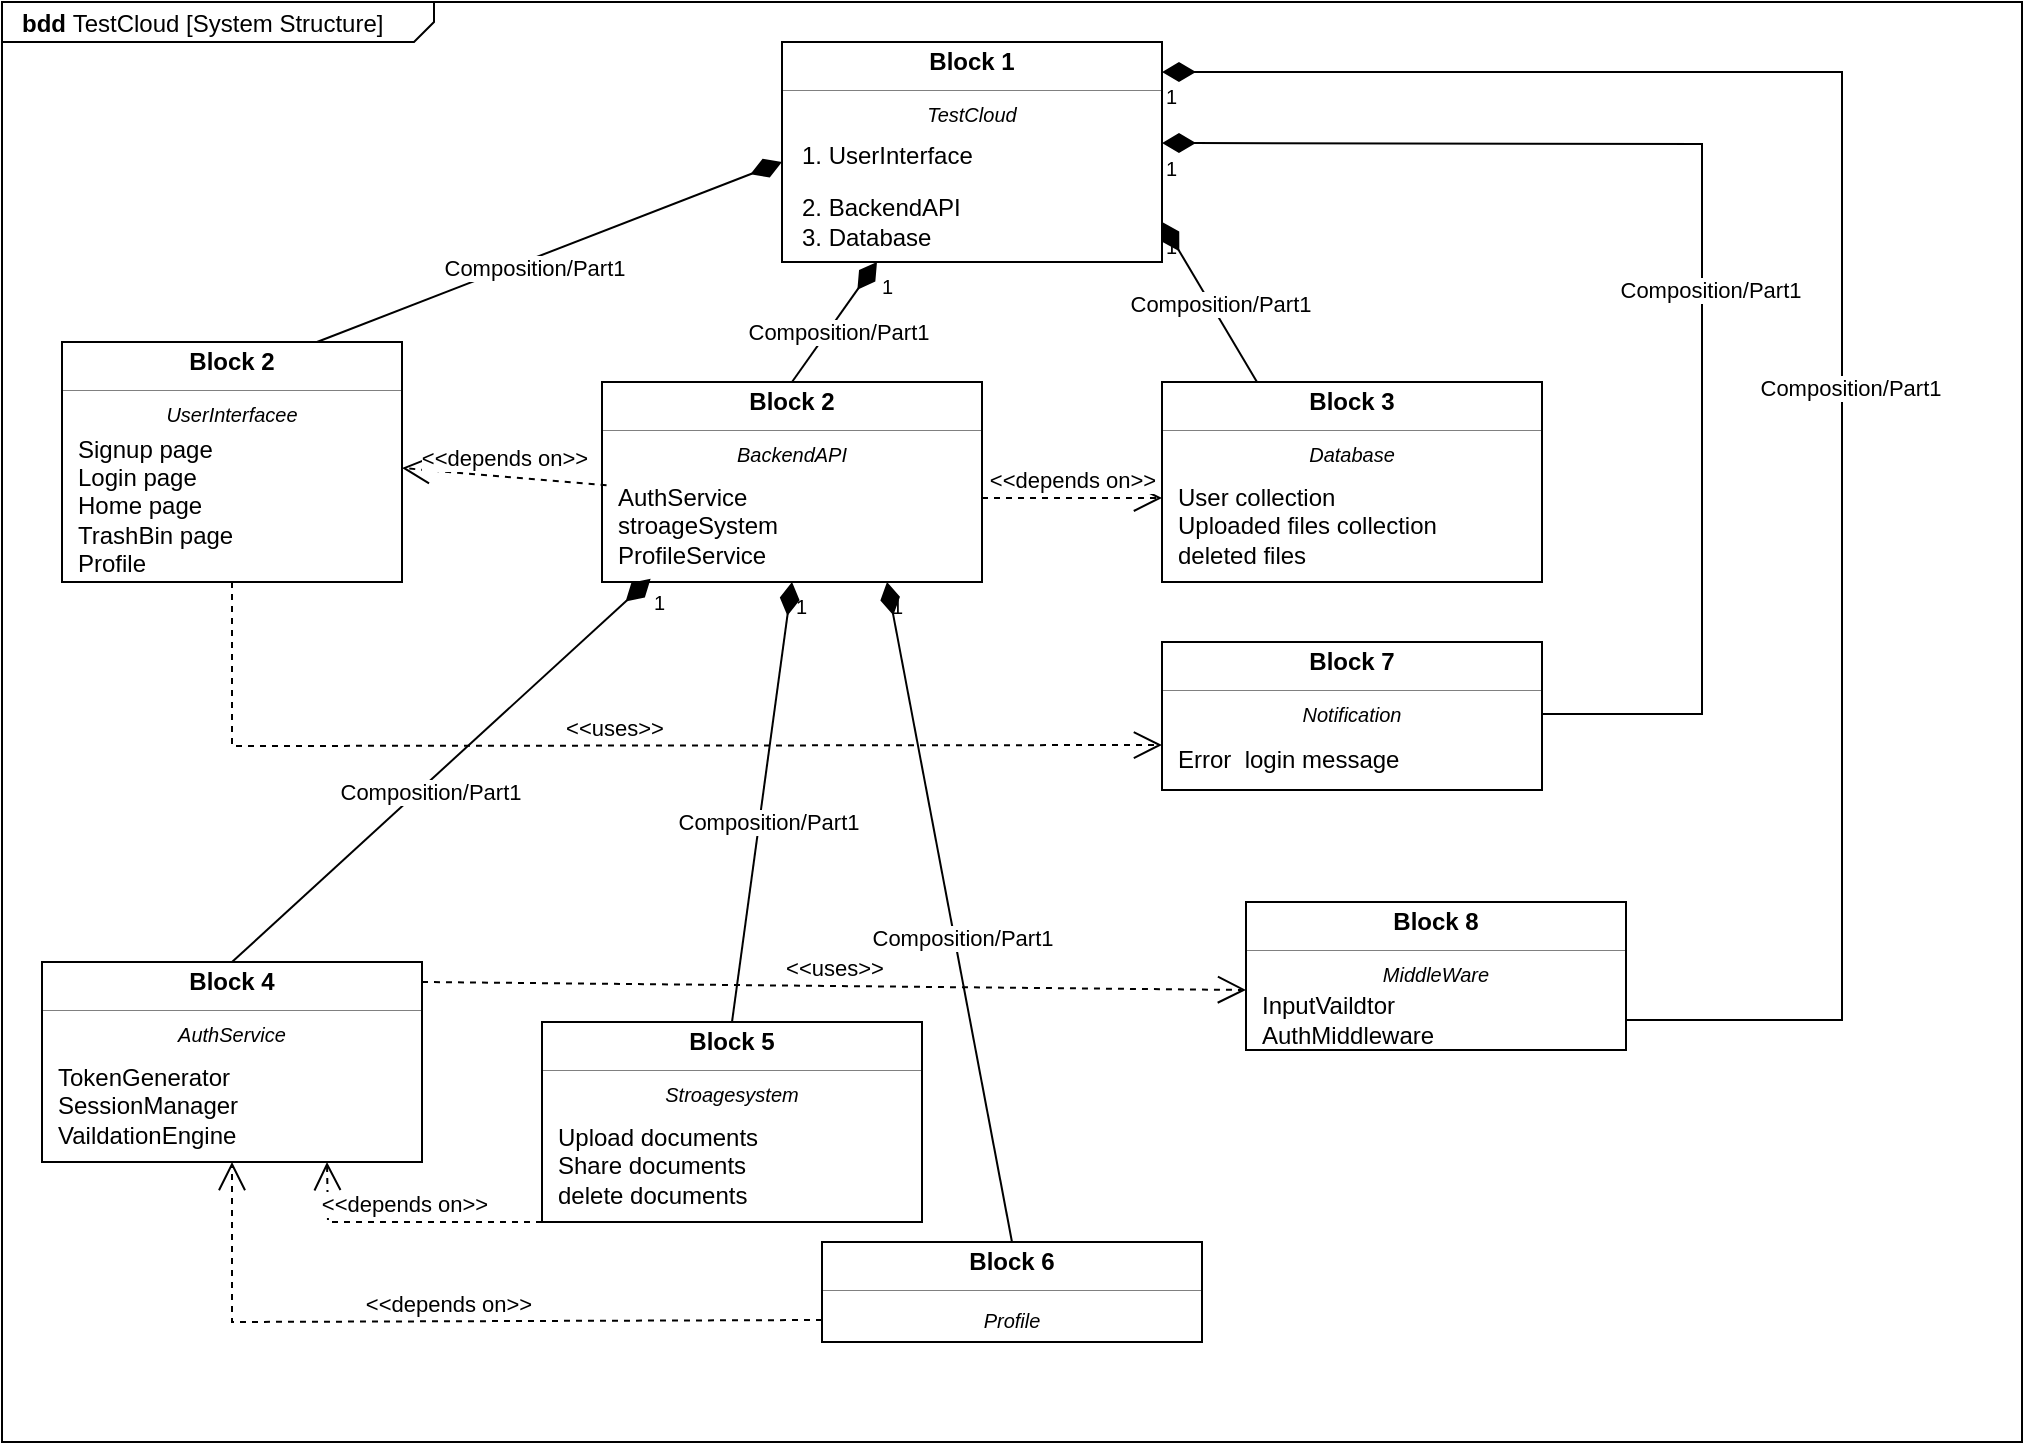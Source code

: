 <mxfile version="28.0.7">
  <diagram name="Page-1" id="_wQaGOvEec-R76-n9E7L">
    <mxGraphModel dx="1213" dy="730" grid="1" gridSize="10" guides="1" tooltips="1" connect="1" arrows="1" fold="1" page="1" pageScale="1" pageWidth="1654" pageHeight="2336" math="0" shadow="0">
      <root>
        <mxCell id="0" />
        <mxCell id="1" parent="0" />
        <mxCell id="RLe8WdKOfGkBKbHAGbFs-1" value="&lt;p style=&quot;margin:0px;margin-top:4px;margin-left:10px;text-align:left;&quot;&gt;&lt;b&gt;bdd&lt;/b&gt;&amp;nbsp;TestCloud [System Structure]&lt;/p&gt;" style="html=1;shape=mxgraph.sysml.package;labelX=216.33;align=left;spacingLeft=10;overflow=fill;recursiveResize=0;strokeWidth=1;" vertex="1" parent="1">
          <mxGeometry x="110" y="20" width="1010" height="720" as="geometry" />
        </mxCell>
        <mxCell id="RLe8WdKOfGkBKbHAGbFs-4" value="" style="strokeColor=inherit;fillColor=inherit;gradientColor=inherit;align=right;html=1;verticalAlign=bottom;endArrow=none;startArrow=diamondThin;startSize=14;startFill=1;edgeStyle=none;endFill=0;labelBackgroundColor=none;rounded=0;entryX=0.75;entryY=0;entryDx=0;entryDy=0;" edge="1" parent="RLe8WdKOfGkBKbHAGbFs-1" target="RLe8WdKOfGkBKbHAGbFs-41">
          <mxGeometry x="1" relative="1" as="geometry">
            <mxPoint x="390.001" y="80" as="sourcePoint" />
            <mxPoint x="303.859" y="170" as="targetPoint" />
            <Array as="points" />
          </mxGeometry>
        </mxCell>
        <mxCell id="RLe8WdKOfGkBKbHAGbFs-5" value="1" style="resizable=0;html=1;align=left;verticalAlign=top;labelBackgroundColor=none;fontSize=10" connectable="0" vertex="1" parent="RLe8WdKOfGkBKbHAGbFs-4">
          <mxGeometry x="-1" relative="1" as="geometry" />
        </mxCell>
        <mxCell id="RLe8WdKOfGkBKbHAGbFs-6" value="" style="resizable=0;html=1;align=right;verticalAlign=top;labelBackgroundColor=none;fontSize=10" connectable="0" vertex="1" parent="RLe8WdKOfGkBKbHAGbFs-4">
          <mxGeometry x="1" relative="1" as="geometry" />
        </mxCell>
        <mxCell id="RLe8WdKOfGkBKbHAGbFs-45" value="Composition/Part1" style="edgeLabel;html=1;align=center;verticalAlign=middle;resizable=0;points=[];" vertex="1" connectable="0" parent="RLe8WdKOfGkBKbHAGbFs-4">
          <mxGeometry x="0.08" y="4" relative="1" as="geometry">
            <mxPoint as="offset" />
          </mxGeometry>
        </mxCell>
        <mxCell id="RLe8WdKOfGkBKbHAGbFs-31" value="" style="fontStyle=1;align=center;verticalAlign=middle;childLayout=stackLayout;horizontal=1;horizontalStack=0;resizeParent=1;resizeParentMax=0;resizeLast=0;marginBottom=0;" vertex="1" parent="RLe8WdKOfGkBKbHAGbFs-1">
          <mxGeometry x="390" y="20" width="190" height="110" as="geometry" />
        </mxCell>
        <mxCell id="RLe8WdKOfGkBKbHAGbFs-32" value="Block 1" style="html=1;align=center;spacing=0;verticalAlign=middle;strokeColor=none;fillColor=none;whiteSpace=wrap;fontStyle=1;" vertex="1" parent="RLe8WdKOfGkBKbHAGbFs-31">
          <mxGeometry width="190" height="20" as="geometry" />
        </mxCell>
        <mxCell id="RLe8WdKOfGkBKbHAGbFs-33" value="" style="line;strokeWidth=0.25;fillColor=none;align=left;verticalAlign=middle;spacingTop=-1;spacingLeft=3;spacingRight=3;rotatable=0;labelPosition=right;points=[];portConstraint=eastwest;" vertex="1" parent="RLe8WdKOfGkBKbHAGbFs-31">
          <mxGeometry y="20" width="190" height="8" as="geometry" />
        </mxCell>
        <mxCell id="RLe8WdKOfGkBKbHAGbFs-34" value="TestCloud" style="html=1;align=center;spacing=0;verticalAlign=middle;strokeColor=none;fillColor=none;whiteSpace=wrap;fontSize=10;fontStyle=2;" vertex="1" parent="RLe8WdKOfGkBKbHAGbFs-31">
          <mxGeometry y="28" width="190" height="16" as="geometry" />
        </mxCell>
        <mxCell id="RLe8WdKOfGkBKbHAGbFs-35" value="1. UserInterface" style="html=1;align=left;spacing=0;spacingLeft=10;verticalAlign=middle;strokeColor=none;fillColor=none;whiteSpace=wrap;" vertex="1" parent="RLe8WdKOfGkBKbHAGbFs-31">
          <mxGeometry y="44" width="190" height="26" as="geometry" />
        </mxCell>
        <mxCell id="RLe8WdKOfGkBKbHAGbFs-36" value="2. BackendAPI&lt;div&gt;3. Database&lt;/div&gt;" style="html=1;align=left;spacing=0;spacingLeft=10;verticalAlign=middle;strokeColor=none;fillColor=none;whiteSpace=wrap;" vertex="1" parent="RLe8WdKOfGkBKbHAGbFs-31">
          <mxGeometry y="70" width="190" height="40" as="geometry" />
        </mxCell>
        <mxCell id="RLe8WdKOfGkBKbHAGbFs-40" value="" style="fontStyle=1;align=center;verticalAlign=middle;childLayout=stackLayout;horizontal=1;horizontalStack=0;resizeParent=1;resizeParentMax=0;resizeLast=0;marginBottom=0;" vertex="1" parent="RLe8WdKOfGkBKbHAGbFs-1">
          <mxGeometry x="30" y="170" width="170" height="120" as="geometry" />
        </mxCell>
        <mxCell id="RLe8WdKOfGkBKbHAGbFs-41" value="Block 2" style="html=1;align=center;spacing=0;verticalAlign=middle;strokeColor=none;fillColor=none;whiteSpace=wrap;fontStyle=1;" vertex="1" parent="RLe8WdKOfGkBKbHAGbFs-40">
          <mxGeometry width="170" height="20" as="geometry" />
        </mxCell>
        <mxCell id="RLe8WdKOfGkBKbHAGbFs-42" value="" style="line;strokeWidth=0.25;fillColor=none;align=left;verticalAlign=middle;spacingTop=-1;spacingLeft=3;spacingRight=3;rotatable=0;labelPosition=right;points=[];portConstraint=eastwest;" vertex="1" parent="RLe8WdKOfGkBKbHAGbFs-40">
          <mxGeometry y="20" width="170" height="8" as="geometry" />
        </mxCell>
        <mxCell id="RLe8WdKOfGkBKbHAGbFs-43" value="UserInterfacee" style="html=1;align=center;spacing=0;verticalAlign=middle;strokeColor=none;fillColor=none;whiteSpace=wrap;fontStyle=2;fontSize=10;" vertex="1" parent="RLe8WdKOfGkBKbHAGbFs-40">
          <mxGeometry y="28" width="170" height="16" as="geometry" />
        </mxCell>
        <mxCell id="RLe8WdKOfGkBKbHAGbFs-44" value="Signup page&lt;div&gt;Login page&lt;/div&gt;&lt;div&gt;Home page&lt;/div&gt;&lt;div&gt;TrashBin page&lt;/div&gt;&lt;div&gt;Profile&lt;/div&gt;" style="html=1;align=left;spacing=0;spacingLeft=8;verticalAlign=middle;strokeColor=none;fillColor=none;whiteSpace=wrap;" vertex="1" parent="RLe8WdKOfGkBKbHAGbFs-40">
          <mxGeometry y="44" width="170" height="76" as="geometry" />
        </mxCell>
        <mxCell id="RLe8WdKOfGkBKbHAGbFs-46" value="" style="fontStyle=1;align=center;verticalAlign=middle;childLayout=stackLayout;horizontal=1;horizontalStack=0;resizeParent=1;resizeParentMax=0;resizeLast=0;marginBottom=0;" vertex="1" parent="RLe8WdKOfGkBKbHAGbFs-1">
          <mxGeometry x="300" y="190" width="190" height="100" as="geometry" />
        </mxCell>
        <mxCell id="RLe8WdKOfGkBKbHAGbFs-47" value="Block 2" style="html=1;align=center;spacing=0;verticalAlign=middle;strokeColor=none;fillColor=none;whiteSpace=wrap;fontStyle=1;" vertex="1" parent="RLe8WdKOfGkBKbHAGbFs-46">
          <mxGeometry width="190" height="20" as="geometry" />
        </mxCell>
        <mxCell id="RLe8WdKOfGkBKbHAGbFs-48" value="" style="line;strokeWidth=0.25;fillColor=none;align=left;verticalAlign=middle;spacingTop=-1;spacingLeft=3;spacingRight=3;rotatable=0;labelPosition=right;points=[];portConstraint=eastwest;" vertex="1" parent="RLe8WdKOfGkBKbHAGbFs-46">
          <mxGeometry y="20" width="190" height="8" as="geometry" />
        </mxCell>
        <mxCell id="RLe8WdKOfGkBKbHAGbFs-49" value="BackendAPI" style="html=1;align=center;spacing=0;verticalAlign=middle;strokeColor=none;fillColor=none;whiteSpace=wrap;fontStyle=2;fontSize=10;" vertex="1" parent="RLe8WdKOfGkBKbHAGbFs-46">
          <mxGeometry y="28" width="190" height="16" as="geometry" />
        </mxCell>
        <mxCell id="RLe8WdKOfGkBKbHAGbFs-50" value="AuthService&lt;div&gt;stroageSystem&lt;/div&gt;&lt;div&gt;ProfileService&lt;/div&gt;" style="html=1;align=left;spacing=0;spacingLeft=8;verticalAlign=middle;strokeColor=none;fillColor=none;whiteSpace=wrap;" vertex="1" parent="RLe8WdKOfGkBKbHAGbFs-46">
          <mxGeometry y="44" width="190" height="56" as="geometry" />
        </mxCell>
        <mxCell id="RLe8WdKOfGkBKbHAGbFs-51" value="" style="fontStyle=1;align=center;verticalAlign=middle;childLayout=stackLayout;horizontal=1;horizontalStack=0;resizeParent=1;resizeParentMax=0;resizeLast=0;marginBottom=0;" vertex="1" parent="RLe8WdKOfGkBKbHAGbFs-1">
          <mxGeometry x="580" y="190" width="190" height="100" as="geometry" />
        </mxCell>
        <mxCell id="RLe8WdKOfGkBKbHAGbFs-52" value="Block 3" style="html=1;align=center;spacing=0;verticalAlign=middle;strokeColor=none;fillColor=none;whiteSpace=wrap;fontStyle=1;" vertex="1" parent="RLe8WdKOfGkBKbHAGbFs-51">
          <mxGeometry width="190" height="20" as="geometry" />
        </mxCell>
        <mxCell id="RLe8WdKOfGkBKbHAGbFs-53" value="" style="line;strokeWidth=0.25;fillColor=none;align=left;verticalAlign=middle;spacingTop=-1;spacingLeft=3;spacingRight=3;rotatable=0;labelPosition=right;points=[];portConstraint=eastwest;" vertex="1" parent="RLe8WdKOfGkBKbHAGbFs-51">
          <mxGeometry y="20" width="190" height="8" as="geometry" />
        </mxCell>
        <mxCell id="RLe8WdKOfGkBKbHAGbFs-54" value="Database" style="html=1;align=center;spacing=0;verticalAlign=middle;strokeColor=none;fillColor=none;whiteSpace=wrap;fontStyle=2;fontSize=10;" vertex="1" parent="RLe8WdKOfGkBKbHAGbFs-51">
          <mxGeometry y="28" width="190" height="16" as="geometry" />
        </mxCell>
        <mxCell id="RLe8WdKOfGkBKbHAGbFs-55" value="User collection&lt;div&gt;Uploaded files collection&lt;/div&gt;&lt;div&gt;deleted files&lt;/div&gt;" style="html=1;align=left;spacing=0;spacingLeft=8;verticalAlign=middle;strokeColor=none;fillColor=none;whiteSpace=wrap;" vertex="1" parent="RLe8WdKOfGkBKbHAGbFs-51">
          <mxGeometry y="44" width="190" height="56" as="geometry" />
        </mxCell>
        <mxCell id="RLe8WdKOfGkBKbHAGbFs-56" value="&amp;lt;&amp;lt;depends on&amp;gt;&amp;gt;" style="edgeStyle=none;html=1;endArrow=open;endSize=12;dashed=1;verticalAlign=bottom;rounded=0;exitX=1;exitY=0.25;exitDx=0;exitDy=0;entryX=0;entryY=0.25;entryDx=0;entryDy=0;" edge="1" parent="RLe8WdKOfGkBKbHAGbFs-1" source="RLe8WdKOfGkBKbHAGbFs-50" target="RLe8WdKOfGkBKbHAGbFs-55">
          <mxGeometry width="160" relative="1" as="geometry">
            <mxPoint x="540" y="440" as="sourcePoint" />
            <mxPoint x="700" y="440" as="targetPoint" />
          </mxGeometry>
        </mxCell>
        <mxCell id="RLe8WdKOfGkBKbHAGbFs-57" value="&amp;lt;&amp;lt;depends on&amp;gt;&amp;gt;" style="edgeStyle=none;html=1;endArrow=open;endSize=12;dashed=1;verticalAlign=bottom;rounded=0;entryX=1;entryY=0.25;entryDx=0;entryDy=0;exitX=0.012;exitY=0.137;exitDx=0;exitDy=0;exitPerimeter=0;" edge="1" parent="RLe8WdKOfGkBKbHAGbFs-1" source="RLe8WdKOfGkBKbHAGbFs-50" target="RLe8WdKOfGkBKbHAGbFs-44">
          <mxGeometry width="160" relative="1" as="geometry">
            <mxPoint x="341" y="233" as="sourcePoint" />
            <mxPoint x="370" y="350" as="targetPoint" />
          </mxGeometry>
        </mxCell>
        <mxCell id="RLe8WdKOfGkBKbHAGbFs-68" value="" style="fontStyle=1;align=center;verticalAlign=middle;childLayout=stackLayout;horizontal=1;horizontalStack=0;resizeParent=1;resizeParentMax=0;resizeLast=0;marginBottom=0;" vertex="1" parent="RLe8WdKOfGkBKbHAGbFs-1">
          <mxGeometry x="410" y="620" width="190" height="50" as="geometry" />
        </mxCell>
        <mxCell id="RLe8WdKOfGkBKbHAGbFs-69" value="Block 6" style="html=1;align=center;spacing=0;verticalAlign=middle;strokeColor=none;fillColor=none;whiteSpace=wrap;fontStyle=1;" vertex="1" parent="RLe8WdKOfGkBKbHAGbFs-68">
          <mxGeometry width="190" height="20" as="geometry" />
        </mxCell>
        <mxCell id="RLe8WdKOfGkBKbHAGbFs-70" value="" style="line;strokeWidth=0.25;fillColor=none;align=left;verticalAlign=middle;spacingTop=-1;spacingLeft=3;spacingRight=3;rotatable=0;labelPosition=right;points=[];portConstraint=eastwest;" vertex="1" parent="RLe8WdKOfGkBKbHAGbFs-68">
          <mxGeometry y="20" width="190" height="8" as="geometry" />
        </mxCell>
        <mxCell id="RLe8WdKOfGkBKbHAGbFs-71" value="Profile" style="html=1;align=center;spacing=0;verticalAlign=middle;strokeColor=none;fillColor=none;whiteSpace=wrap;fontStyle=2;fontSize=10;" vertex="1" parent="RLe8WdKOfGkBKbHAGbFs-68">
          <mxGeometry y="28" width="190" height="22" as="geometry" />
        </mxCell>
        <mxCell id="RLe8WdKOfGkBKbHAGbFs-63" value="" style="fontStyle=1;align=center;verticalAlign=middle;childLayout=stackLayout;horizontal=1;horizontalStack=0;resizeParent=1;resizeParentMax=0;resizeLast=0;marginBottom=0;" vertex="1" parent="RLe8WdKOfGkBKbHAGbFs-1">
          <mxGeometry x="270" y="510" width="190" height="100" as="geometry" />
        </mxCell>
        <mxCell id="RLe8WdKOfGkBKbHAGbFs-64" value="Block 5" style="html=1;align=center;spacing=0;verticalAlign=middle;strokeColor=none;fillColor=none;whiteSpace=wrap;fontStyle=1;" vertex="1" parent="RLe8WdKOfGkBKbHAGbFs-63">
          <mxGeometry width="190" height="20" as="geometry" />
        </mxCell>
        <mxCell id="RLe8WdKOfGkBKbHAGbFs-65" value="" style="line;strokeWidth=0.25;fillColor=none;align=left;verticalAlign=middle;spacingTop=-1;spacingLeft=3;spacingRight=3;rotatable=0;labelPosition=right;points=[];portConstraint=eastwest;" vertex="1" parent="RLe8WdKOfGkBKbHAGbFs-63">
          <mxGeometry y="20" width="190" height="8" as="geometry" />
        </mxCell>
        <mxCell id="RLe8WdKOfGkBKbHAGbFs-66" value="Stroagesystem" style="html=1;align=center;spacing=0;verticalAlign=middle;strokeColor=none;fillColor=none;whiteSpace=wrap;fontStyle=2;fontSize=10;" vertex="1" parent="RLe8WdKOfGkBKbHAGbFs-63">
          <mxGeometry y="28" width="190" height="16" as="geometry" />
        </mxCell>
        <mxCell id="RLe8WdKOfGkBKbHAGbFs-67" value="Upload documents&lt;div&gt;Share documents&lt;/div&gt;&lt;div&gt;delete documents&lt;/div&gt;" style="html=1;align=left;spacing=0;spacingLeft=8;verticalAlign=middle;strokeColor=none;fillColor=none;whiteSpace=wrap;" vertex="1" parent="RLe8WdKOfGkBKbHAGbFs-63">
          <mxGeometry y="44" width="190" height="56" as="geometry" />
        </mxCell>
        <mxCell id="RLe8WdKOfGkBKbHAGbFs-58" value="" style="fontStyle=1;align=center;verticalAlign=middle;childLayout=stackLayout;horizontal=1;horizontalStack=0;resizeParent=1;resizeParentMax=0;resizeLast=0;marginBottom=0;" vertex="1" parent="RLe8WdKOfGkBKbHAGbFs-1">
          <mxGeometry x="20" y="480" width="190" height="100" as="geometry" />
        </mxCell>
        <mxCell id="RLe8WdKOfGkBKbHAGbFs-59" value="Block 4" style="html=1;align=center;spacing=0;verticalAlign=middle;strokeColor=none;fillColor=none;whiteSpace=wrap;fontStyle=1;" vertex="1" parent="RLe8WdKOfGkBKbHAGbFs-58">
          <mxGeometry width="190" height="20" as="geometry" />
        </mxCell>
        <mxCell id="RLe8WdKOfGkBKbHAGbFs-60" value="" style="line;strokeWidth=0.25;fillColor=none;align=left;verticalAlign=middle;spacingTop=-1;spacingLeft=3;spacingRight=3;rotatable=0;labelPosition=right;points=[];portConstraint=eastwest;" vertex="1" parent="RLe8WdKOfGkBKbHAGbFs-58">
          <mxGeometry y="20" width="190" height="8" as="geometry" />
        </mxCell>
        <mxCell id="RLe8WdKOfGkBKbHAGbFs-61" value="AuthService" style="html=1;align=center;spacing=0;verticalAlign=middle;strokeColor=none;fillColor=none;whiteSpace=wrap;fontStyle=2;fontSize=10;" vertex="1" parent="RLe8WdKOfGkBKbHAGbFs-58">
          <mxGeometry y="28" width="190" height="16" as="geometry" />
        </mxCell>
        <mxCell id="RLe8WdKOfGkBKbHAGbFs-62" value="TokenGenerator&lt;br&gt;&lt;div&gt;SessionManager&lt;/div&gt;&lt;div&gt;VaildationEngine&lt;/div&gt;" style="html=1;align=left;spacing=0;spacingLeft=8;verticalAlign=middle;strokeColor=none;fillColor=none;whiteSpace=wrap;" vertex="1" parent="RLe8WdKOfGkBKbHAGbFs-58">
          <mxGeometry y="44" width="190" height="56" as="geometry" />
        </mxCell>
        <mxCell id="RLe8WdKOfGkBKbHAGbFs-89" value="" style="strokeColor=inherit;fillColor=inherit;gradientColor=inherit;align=right;html=1;verticalAlign=bottom;endArrow=none;startArrow=diamondThin;startSize=14;startFill=1;edgeStyle=none;endFill=0;labelBackgroundColor=none;rounded=0;entryX=0.5;entryY=0;entryDx=0;entryDy=0;exitX=0.128;exitY=0.97;exitDx=0;exitDy=0;exitPerimeter=0;" edge="1" parent="RLe8WdKOfGkBKbHAGbFs-1" source="RLe8WdKOfGkBKbHAGbFs-50" target="RLe8WdKOfGkBKbHAGbFs-59">
          <mxGeometry x="1" relative="1" as="geometry">
            <mxPoint x="1142.001" y="110" as="sourcePoint" />
            <mxPoint x="940" y="200" as="targetPoint" />
            <Array as="points" />
          </mxGeometry>
        </mxCell>
        <mxCell id="RLe8WdKOfGkBKbHAGbFs-90" value="1" style="resizable=0;html=1;align=left;verticalAlign=top;labelBackgroundColor=none;fontSize=10" connectable="0" vertex="1" parent="RLe8WdKOfGkBKbHAGbFs-89">
          <mxGeometry x="-1" relative="1" as="geometry" />
        </mxCell>
        <mxCell id="RLe8WdKOfGkBKbHAGbFs-91" value="" style="resizable=0;html=1;align=right;verticalAlign=top;labelBackgroundColor=none;fontSize=10" connectable="0" vertex="1" parent="RLe8WdKOfGkBKbHAGbFs-89">
          <mxGeometry x="1" relative="1" as="geometry" />
        </mxCell>
        <mxCell id="RLe8WdKOfGkBKbHAGbFs-92" value="Composition/Part1" style="edgeLabel;html=1;align=center;verticalAlign=middle;resizable=0;points=[];" vertex="1" connectable="0" parent="RLe8WdKOfGkBKbHAGbFs-89">
          <mxGeometry x="0.08" y="4" relative="1" as="geometry">
            <mxPoint as="offset" />
          </mxGeometry>
        </mxCell>
        <mxCell id="RLe8WdKOfGkBKbHAGbFs-85" value="" style="strokeColor=inherit;fillColor=inherit;gradientColor=inherit;align=right;html=1;verticalAlign=bottom;endArrow=none;startArrow=diamondThin;startSize=14;startFill=1;edgeStyle=none;endFill=0;labelBackgroundColor=none;rounded=0;entryX=0.5;entryY=0;entryDx=0;entryDy=0;exitX=0.5;exitY=1;exitDx=0;exitDy=0;" edge="1" parent="RLe8WdKOfGkBKbHAGbFs-1" source="RLe8WdKOfGkBKbHAGbFs-50" target="RLe8WdKOfGkBKbHAGbFs-64">
          <mxGeometry x="1" relative="1" as="geometry">
            <mxPoint x="1122.001" y="150" as="sourcePoint" />
            <mxPoint x="920" y="240" as="targetPoint" />
            <Array as="points" />
          </mxGeometry>
        </mxCell>
        <mxCell id="RLe8WdKOfGkBKbHAGbFs-86" value="1" style="resizable=0;html=1;align=left;verticalAlign=top;labelBackgroundColor=none;fontSize=10" connectable="0" vertex="1" parent="RLe8WdKOfGkBKbHAGbFs-85">
          <mxGeometry x="-1" relative="1" as="geometry" />
        </mxCell>
        <mxCell id="RLe8WdKOfGkBKbHAGbFs-87" value="" style="resizable=0;html=1;align=right;verticalAlign=top;labelBackgroundColor=none;fontSize=10" connectable="0" vertex="1" parent="RLe8WdKOfGkBKbHAGbFs-85">
          <mxGeometry x="1" relative="1" as="geometry" />
        </mxCell>
        <mxCell id="RLe8WdKOfGkBKbHAGbFs-88" value="Composition/Part1" style="edgeLabel;html=1;align=center;verticalAlign=middle;resizable=0;points=[];" vertex="1" connectable="0" parent="RLe8WdKOfGkBKbHAGbFs-85">
          <mxGeometry x="0.08" y="4" relative="1" as="geometry">
            <mxPoint as="offset" />
          </mxGeometry>
        </mxCell>
        <mxCell id="RLe8WdKOfGkBKbHAGbFs-81" value="" style="strokeColor=inherit;fillColor=inherit;gradientColor=inherit;align=right;html=1;verticalAlign=bottom;endArrow=none;startArrow=diamondThin;startSize=14;startFill=1;edgeStyle=none;endFill=0;labelBackgroundColor=none;rounded=0;entryX=0.5;entryY=0;entryDx=0;entryDy=0;exitX=0.75;exitY=1;exitDx=0;exitDy=0;" edge="1" parent="RLe8WdKOfGkBKbHAGbFs-1" source="RLe8WdKOfGkBKbHAGbFs-50" target="RLe8WdKOfGkBKbHAGbFs-69">
          <mxGeometry x="1" relative="1" as="geometry">
            <mxPoint x="1112.001" y="210" as="sourcePoint" />
            <mxPoint x="910" y="300" as="targetPoint" />
            <Array as="points" />
          </mxGeometry>
        </mxCell>
        <mxCell id="RLe8WdKOfGkBKbHAGbFs-82" value="1" style="resizable=0;html=1;align=left;verticalAlign=top;labelBackgroundColor=none;fontSize=10" connectable="0" vertex="1" parent="RLe8WdKOfGkBKbHAGbFs-81">
          <mxGeometry x="-1" relative="1" as="geometry" />
        </mxCell>
        <mxCell id="RLe8WdKOfGkBKbHAGbFs-83" value="" style="resizable=0;html=1;align=right;verticalAlign=top;labelBackgroundColor=none;fontSize=10" connectable="0" vertex="1" parent="RLe8WdKOfGkBKbHAGbFs-81">
          <mxGeometry x="1" relative="1" as="geometry" />
        </mxCell>
        <mxCell id="RLe8WdKOfGkBKbHAGbFs-84" value="Composition/Part1" style="edgeLabel;html=1;align=center;verticalAlign=middle;resizable=0;points=[];" vertex="1" connectable="0" parent="RLe8WdKOfGkBKbHAGbFs-81">
          <mxGeometry x="0.08" y="4" relative="1" as="geometry">
            <mxPoint as="offset" />
          </mxGeometry>
        </mxCell>
        <mxCell id="RLe8WdKOfGkBKbHAGbFs-77" value="" style="strokeColor=inherit;fillColor=inherit;gradientColor=inherit;align=right;html=1;verticalAlign=bottom;endArrow=none;startArrow=diamondThin;startSize=14;startFill=1;edgeStyle=none;endFill=0;labelBackgroundColor=none;rounded=0;entryX=0.5;entryY=0;entryDx=0;entryDy=0;exitX=0.25;exitY=1;exitDx=0;exitDy=0;" edge="1" parent="RLe8WdKOfGkBKbHAGbFs-1" source="RLe8WdKOfGkBKbHAGbFs-36" target="RLe8WdKOfGkBKbHAGbFs-47">
          <mxGeometry x="1" relative="1" as="geometry">
            <mxPoint x="1082.001" y="280" as="sourcePoint" />
            <mxPoint x="880" y="370" as="targetPoint" />
            <Array as="points" />
          </mxGeometry>
        </mxCell>
        <mxCell id="RLe8WdKOfGkBKbHAGbFs-78" value="1" style="resizable=0;html=1;align=left;verticalAlign=top;labelBackgroundColor=none;fontSize=10" connectable="0" vertex="1" parent="RLe8WdKOfGkBKbHAGbFs-77">
          <mxGeometry x="-1" relative="1" as="geometry" />
        </mxCell>
        <mxCell id="RLe8WdKOfGkBKbHAGbFs-79" value="" style="resizable=0;html=1;align=right;verticalAlign=top;labelBackgroundColor=none;fontSize=10" connectable="0" vertex="1" parent="RLe8WdKOfGkBKbHAGbFs-77">
          <mxGeometry x="1" relative="1" as="geometry" />
        </mxCell>
        <mxCell id="RLe8WdKOfGkBKbHAGbFs-80" value="Composition/Part1" style="edgeLabel;html=1;align=center;verticalAlign=middle;resizable=0;points=[];" vertex="1" connectable="0" parent="RLe8WdKOfGkBKbHAGbFs-77">
          <mxGeometry x="0.08" y="4" relative="1" as="geometry">
            <mxPoint as="offset" />
          </mxGeometry>
        </mxCell>
        <mxCell id="RLe8WdKOfGkBKbHAGbFs-73" value="" style="strokeColor=inherit;fillColor=inherit;gradientColor=inherit;align=right;html=1;verticalAlign=bottom;endArrow=none;startArrow=diamondThin;startSize=14;startFill=1;edgeStyle=none;endFill=0;labelBackgroundColor=none;rounded=0;entryX=0.25;entryY=0;entryDx=0;entryDy=0;exitX=1;exitY=0.5;exitDx=0;exitDy=0;" edge="1" parent="RLe8WdKOfGkBKbHAGbFs-1" source="RLe8WdKOfGkBKbHAGbFs-36" target="RLe8WdKOfGkBKbHAGbFs-52">
          <mxGeometry x="1" relative="1" as="geometry">
            <mxPoint x="1062.001" y="390" as="sourcePoint" />
            <mxPoint x="860" y="480" as="targetPoint" />
            <Array as="points" />
          </mxGeometry>
        </mxCell>
        <mxCell id="RLe8WdKOfGkBKbHAGbFs-74" value="1" style="resizable=0;html=1;align=left;verticalAlign=top;labelBackgroundColor=none;fontSize=10" connectable="0" vertex="1" parent="RLe8WdKOfGkBKbHAGbFs-73">
          <mxGeometry x="-1" relative="1" as="geometry" />
        </mxCell>
        <mxCell id="RLe8WdKOfGkBKbHAGbFs-75" value="" style="resizable=0;html=1;align=right;verticalAlign=top;labelBackgroundColor=none;fontSize=10" connectable="0" vertex="1" parent="RLe8WdKOfGkBKbHAGbFs-73">
          <mxGeometry x="1" relative="1" as="geometry" />
        </mxCell>
        <mxCell id="RLe8WdKOfGkBKbHAGbFs-76" value="Composition/Part1" style="edgeLabel;html=1;align=center;verticalAlign=middle;resizable=0;points=[];" vertex="1" connectable="0" parent="RLe8WdKOfGkBKbHAGbFs-73">
          <mxGeometry x="0.08" y="4" relative="1" as="geometry">
            <mxPoint as="offset" />
          </mxGeometry>
        </mxCell>
        <mxCell id="RLe8WdKOfGkBKbHAGbFs-94" value="&amp;lt;&amp;lt;depends on&amp;gt;&amp;gt;" style="edgeStyle=none;html=1;endArrow=open;endSize=12;dashed=1;verticalAlign=bottom;rounded=0;entryX=0.5;entryY=1;entryDx=0;entryDy=0;exitX=0;exitY=0.5;exitDx=0;exitDy=0;" edge="1" parent="RLe8WdKOfGkBKbHAGbFs-1" source="RLe8WdKOfGkBKbHAGbFs-71" target="RLe8WdKOfGkBKbHAGbFs-62">
          <mxGeometry width="160" relative="1" as="geometry">
            <mxPoint x="892" y="509" as="sourcePoint" />
            <mxPoint x="790" y="500" as="targetPoint" />
            <Array as="points">
              <mxPoint x="115" y="660" />
            </Array>
          </mxGeometry>
        </mxCell>
        <mxCell id="RLe8WdKOfGkBKbHAGbFs-93" value="&amp;lt;&amp;lt;depends on&amp;gt;&amp;gt;" style="edgeStyle=none;html=1;endArrow=open;endSize=12;dashed=1;verticalAlign=bottom;rounded=0;entryX=0.75;entryY=1;entryDx=0;entryDy=0;exitX=0;exitY=1;exitDx=0;exitDy=0;" edge="1" parent="RLe8WdKOfGkBKbHAGbFs-1" source="RLe8WdKOfGkBKbHAGbFs-67" target="RLe8WdKOfGkBKbHAGbFs-62">
          <mxGeometry width="160" relative="1" as="geometry">
            <mxPoint x="892" y="569" as="sourcePoint" />
            <mxPoint x="790" y="560" as="targetPoint" />
            <Array as="points">
              <mxPoint x="163" y="610" />
            </Array>
          </mxGeometry>
        </mxCell>
        <mxCell id="RLe8WdKOfGkBKbHAGbFs-95" value="" style="fontStyle=1;align=center;verticalAlign=middle;childLayout=stackLayout;horizontal=1;horizontalStack=0;resizeParent=1;resizeParentMax=0;resizeLast=0;marginBottom=0;" vertex="1" parent="RLe8WdKOfGkBKbHAGbFs-1">
          <mxGeometry x="580" y="320" width="190" height="74" as="geometry" />
        </mxCell>
        <mxCell id="RLe8WdKOfGkBKbHAGbFs-96" value="Block 7" style="html=1;align=center;spacing=0;verticalAlign=middle;strokeColor=none;fillColor=none;whiteSpace=wrap;fontStyle=1;" vertex="1" parent="RLe8WdKOfGkBKbHAGbFs-95">
          <mxGeometry width="190" height="20" as="geometry" />
        </mxCell>
        <mxCell id="RLe8WdKOfGkBKbHAGbFs-97" value="" style="line;strokeWidth=0.25;fillColor=none;align=left;verticalAlign=middle;spacingTop=-1;spacingLeft=3;spacingRight=3;rotatable=0;labelPosition=right;points=[];portConstraint=eastwest;" vertex="1" parent="RLe8WdKOfGkBKbHAGbFs-95">
          <mxGeometry y="20" width="190" height="8" as="geometry" />
        </mxCell>
        <mxCell id="RLe8WdKOfGkBKbHAGbFs-98" value="Notification" style="html=1;align=center;spacing=0;verticalAlign=middle;strokeColor=none;fillColor=none;whiteSpace=wrap;fontStyle=2;fontSize=10;" vertex="1" parent="RLe8WdKOfGkBKbHAGbFs-95">
          <mxGeometry y="28" width="190" height="16" as="geometry" />
        </mxCell>
        <mxCell id="RLe8WdKOfGkBKbHAGbFs-99" value="Error&amp;nbsp; login message" style="html=1;align=left;spacing=0;spacingLeft=8;verticalAlign=middle;strokeColor=none;fillColor=none;whiteSpace=wrap;" vertex="1" parent="RLe8WdKOfGkBKbHAGbFs-95">
          <mxGeometry y="44" width="190" height="30" as="geometry" />
        </mxCell>
        <mxCell id="RLe8WdKOfGkBKbHAGbFs-100" value="&amp;lt;&amp;lt;uses&amp;gt;&amp;gt;" style="edgeStyle=none;html=1;endArrow=open;endSize=12;dashed=1;verticalAlign=bottom;rounded=0;exitX=0.5;exitY=1;exitDx=0;exitDy=0;entryX=0;entryY=0.25;entryDx=0;entryDy=0;" edge="1" parent="RLe8WdKOfGkBKbHAGbFs-1" source="RLe8WdKOfGkBKbHAGbFs-44" target="RLe8WdKOfGkBKbHAGbFs-99">
          <mxGeometry width="160" relative="1" as="geometry">
            <mxPoint x="110" y="350" as="sourcePoint" />
            <mxPoint x="200" y="350" as="targetPoint" />
            <Array as="points">
              <mxPoint x="115" y="372" />
            </Array>
          </mxGeometry>
        </mxCell>
        <mxCell id="RLe8WdKOfGkBKbHAGbFs-106" value="" style="strokeColor=inherit;fillColor=inherit;gradientColor=inherit;align=right;html=1;verticalAlign=bottom;endArrow=none;startArrow=diamondThin;startSize=14;startFill=1;edgeStyle=none;endFill=0;labelBackgroundColor=none;rounded=0;entryX=1;entryY=0.5;entryDx=0;entryDy=0;exitX=1;exitY=0.25;exitDx=0;exitDy=0;" edge="1" parent="RLe8WdKOfGkBKbHAGbFs-1" source="RLe8WdKOfGkBKbHAGbFs-35" target="RLe8WdKOfGkBKbHAGbFs-98">
          <mxGeometry x="1" relative="1" as="geometry">
            <mxPoint x="890" y="330" as="sourcePoint" />
            <mxPoint x="938" y="410" as="targetPoint" />
            <Array as="points">
              <mxPoint x="850" y="71" />
              <mxPoint x="850" y="356" />
            </Array>
          </mxGeometry>
        </mxCell>
        <mxCell id="RLe8WdKOfGkBKbHAGbFs-107" value="1" style="resizable=0;html=1;align=left;verticalAlign=top;labelBackgroundColor=none;fontSize=10" connectable="0" vertex="1" parent="RLe8WdKOfGkBKbHAGbFs-106">
          <mxGeometry x="-1" relative="1" as="geometry" />
        </mxCell>
        <mxCell id="RLe8WdKOfGkBKbHAGbFs-108" value="" style="resizable=0;html=1;align=right;verticalAlign=top;labelBackgroundColor=none;fontSize=10" connectable="0" vertex="1" parent="RLe8WdKOfGkBKbHAGbFs-106">
          <mxGeometry x="1" relative="1" as="geometry" />
        </mxCell>
        <mxCell id="RLe8WdKOfGkBKbHAGbFs-109" value="Composition/Part1" style="edgeLabel;html=1;align=center;verticalAlign=middle;resizable=0;points=[];" vertex="1" connectable="0" parent="RLe8WdKOfGkBKbHAGbFs-106">
          <mxGeometry x="0.08" y="4" relative="1" as="geometry">
            <mxPoint as="offset" />
          </mxGeometry>
        </mxCell>
        <mxCell id="RLe8WdKOfGkBKbHAGbFs-101" value="" style="fontStyle=1;align=center;verticalAlign=middle;childLayout=stackLayout;horizontal=1;horizontalStack=0;resizeParent=1;resizeParentMax=0;resizeLast=0;marginBottom=0;" vertex="1" parent="1">
          <mxGeometry x="732" y="470" width="190" height="74" as="geometry" />
        </mxCell>
        <mxCell id="RLe8WdKOfGkBKbHAGbFs-102" value="Block 8" style="html=1;align=center;spacing=0;verticalAlign=middle;strokeColor=none;fillColor=none;whiteSpace=wrap;fontStyle=1;" vertex="1" parent="RLe8WdKOfGkBKbHAGbFs-101">
          <mxGeometry width="190" height="20" as="geometry" />
        </mxCell>
        <mxCell id="RLe8WdKOfGkBKbHAGbFs-103" value="" style="line;strokeWidth=0.25;fillColor=none;align=left;verticalAlign=middle;spacingTop=-1;spacingLeft=3;spacingRight=3;rotatable=0;labelPosition=right;points=[];portConstraint=eastwest;" vertex="1" parent="RLe8WdKOfGkBKbHAGbFs-101">
          <mxGeometry y="20" width="190" height="8" as="geometry" />
        </mxCell>
        <mxCell id="RLe8WdKOfGkBKbHAGbFs-104" value="MiddleWare" style="html=1;align=center;spacing=0;verticalAlign=middle;strokeColor=none;fillColor=none;whiteSpace=wrap;fontStyle=2;fontSize=10;" vertex="1" parent="RLe8WdKOfGkBKbHAGbFs-101">
          <mxGeometry y="28" width="190" height="16" as="geometry" />
        </mxCell>
        <mxCell id="RLe8WdKOfGkBKbHAGbFs-105" value="InputVaildtor&lt;div&gt;AuthMiddleware&lt;/div&gt;" style="html=1;align=left;spacing=0;spacingLeft=8;verticalAlign=middle;strokeColor=none;fillColor=none;whiteSpace=wrap;" vertex="1" parent="RLe8WdKOfGkBKbHAGbFs-101">
          <mxGeometry y="44" width="190" height="30" as="geometry" />
        </mxCell>
        <mxCell id="RLe8WdKOfGkBKbHAGbFs-110" value="" style="strokeColor=inherit;fillColor=inherit;gradientColor=inherit;align=right;html=1;verticalAlign=bottom;endArrow=none;startArrow=diamondThin;startSize=14;startFill=1;edgeStyle=none;endFill=0;labelBackgroundColor=none;rounded=0;entryX=1;entryY=0.5;entryDx=0;entryDy=0;exitX=1;exitY=0.75;exitDx=0;exitDy=0;" edge="1" parent="1" source="RLe8WdKOfGkBKbHAGbFs-32" target="RLe8WdKOfGkBKbHAGbFs-105">
          <mxGeometry x="1" relative="1" as="geometry">
            <mxPoint x="1130" y="600" as="sourcePoint" />
            <mxPoint x="1178" y="680" as="targetPoint" />
            <Array as="points">
              <mxPoint x="1030" y="55" />
              <mxPoint x="1030" y="529" />
            </Array>
          </mxGeometry>
        </mxCell>
        <mxCell id="RLe8WdKOfGkBKbHAGbFs-111" value="1" style="resizable=0;html=1;align=left;verticalAlign=top;labelBackgroundColor=none;fontSize=10" connectable="0" vertex="1" parent="RLe8WdKOfGkBKbHAGbFs-110">
          <mxGeometry x="-1" relative="1" as="geometry" />
        </mxCell>
        <mxCell id="RLe8WdKOfGkBKbHAGbFs-112" value="" style="resizable=0;html=1;align=right;verticalAlign=top;labelBackgroundColor=none;fontSize=10" connectable="0" vertex="1" parent="RLe8WdKOfGkBKbHAGbFs-110">
          <mxGeometry x="1" relative="1" as="geometry" />
        </mxCell>
        <mxCell id="RLe8WdKOfGkBKbHAGbFs-113" value="Composition/Part1" style="edgeLabel;html=1;align=center;verticalAlign=middle;resizable=0;points=[];" vertex="1" connectable="0" parent="RLe8WdKOfGkBKbHAGbFs-110">
          <mxGeometry x="0.08" y="4" relative="1" as="geometry">
            <mxPoint as="offset" />
          </mxGeometry>
        </mxCell>
        <mxCell id="RLe8WdKOfGkBKbHAGbFs-115" value="&amp;lt;&amp;lt;uses&amp;gt;&amp;gt;" style="edgeStyle=none;html=1;endArrow=open;endSize=12;dashed=1;verticalAlign=bottom;rounded=0;exitX=1;exitY=0.5;exitDx=0;exitDy=0;entryX=0;entryY=0;entryDx=0;entryDy=0;" edge="1" parent="1" source="RLe8WdKOfGkBKbHAGbFs-59" target="RLe8WdKOfGkBKbHAGbFs-105">
          <mxGeometry width="160" relative="1" as="geometry">
            <mxPoint x="770" y="600" as="sourcePoint" />
            <mxPoint x="1235" y="682" as="targetPoint" />
            <Array as="points" />
          </mxGeometry>
        </mxCell>
      </root>
    </mxGraphModel>
  </diagram>
</mxfile>
